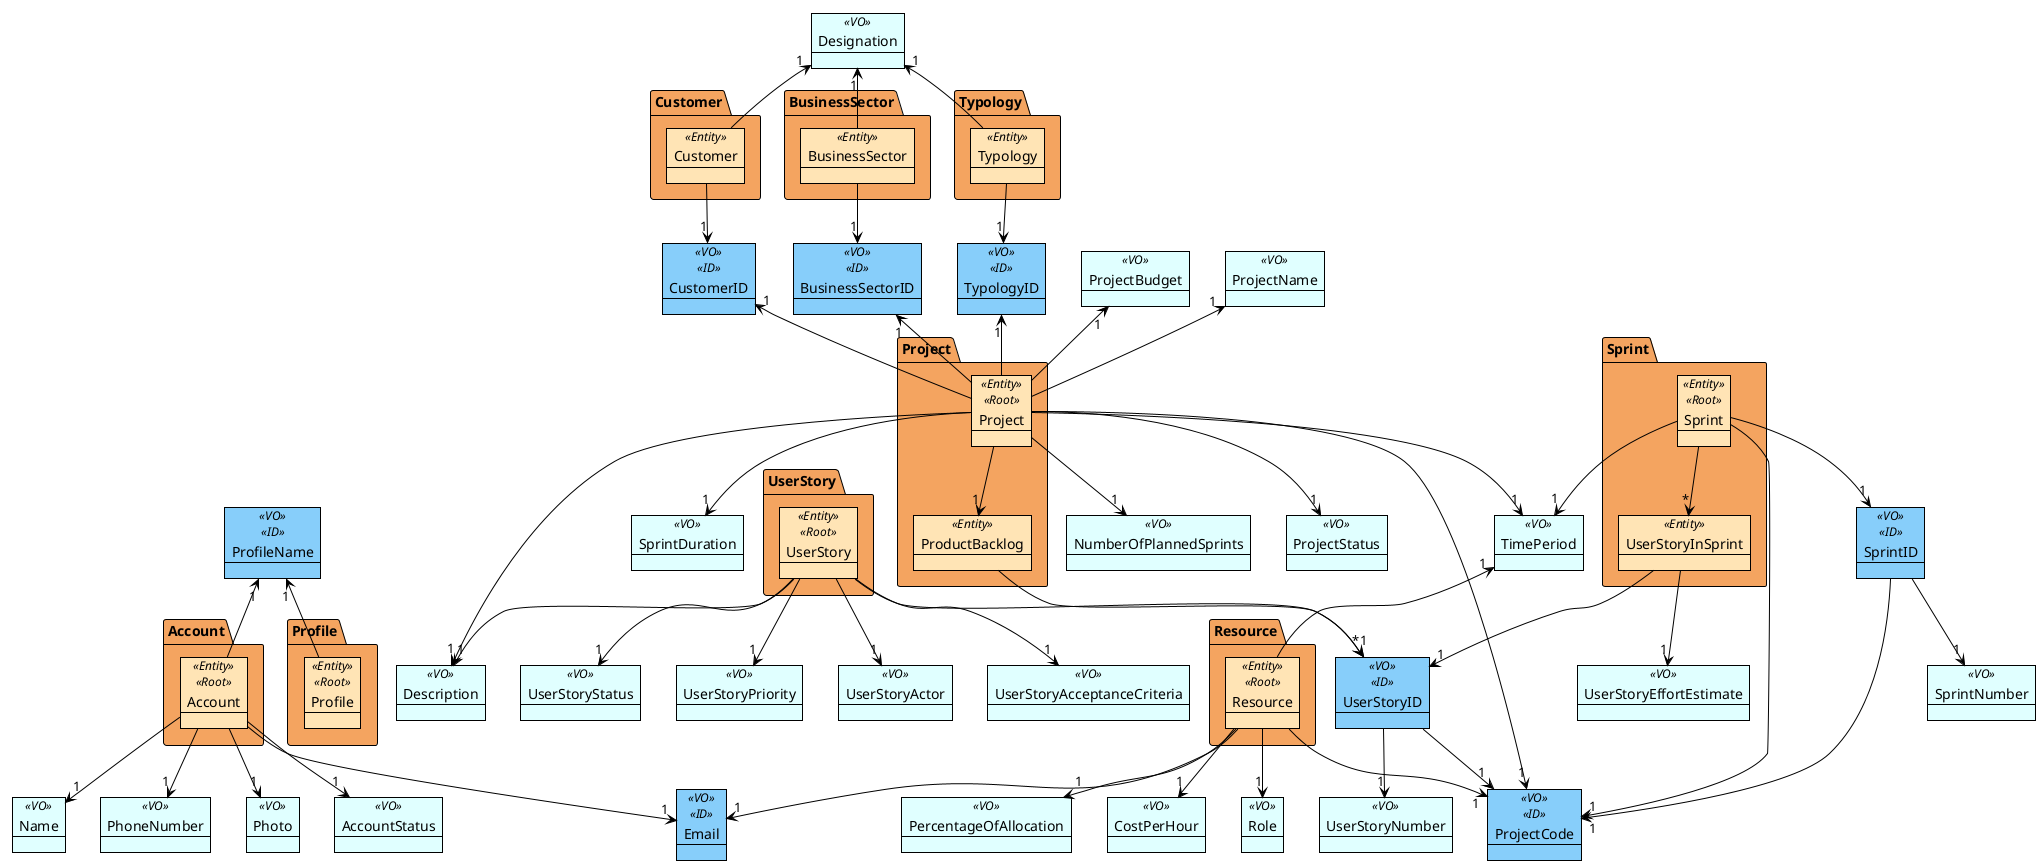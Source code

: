 @startuml
!theme plain
'skinparam linetype ortho

skinparam package {
    backgroundColor SandyBrown
}

skinparam object {
    backgroundColor LightCyan
}

skinparam object<<ID>> {
    backgroundColor LightSkyBlue
}

skinparam object<<Entity>> {
    backgroundColor Moccasin
}

' - Value Objects
' -- plain VOs
Object Name <<VO>>
Object PhoneNumber <<VO>>
Object Photo <<VO>>
Object AccountStatus <<VO>>
Object TimePeriod <<VO>>
Object PercentageOfAllocation <<VO>>
Object CostPerHour <<VO>>
Object Role <<VO>>
Object UserStoryActor <<VO>>
Object Description <<VO>>
Object UserStoryAcceptanceCriteria <<VO>>
Object ProjectName <<VO>>
Object SprintDuration <<VO>>
Object NumberOfPlannedSprints <<VO>>
Object ProjectStatus <<VO>>
Object ProjectBudget <<VO>>
Object SprintNumber <<VO>>
Object UserStoryEffortEstimate <<VO>>
Object UserStoryStatus <<VO>>
Object UserStoryPriority <<VO>>
Object UserStoryNumber <<VO>>
Object Designation <<VO>>

' -- DomainID VOs
Object ProjectCode <<VO>> <<ID>>
Object UserStoryID <<VO>> <<ID>>
Object SprintID <<VO>> <<ID>>
Object Email <<VO>> <<ID>>
Object ProfileName <<VO>> <<ID>>
Object TypologyID <<VO>> <<ID>>
Object BusinessSectorID <<VO>> <<ID>>
Object CustomerID <<VO>> <<ID>>

' - Entities in Aggregates (packages)
package "Project" as Proj {
    Object Project <<Entity>> <<Root>>
    Object ProductBacklog <<Entity>>
}

Project -down-> "1" ProductBacklog
ProductBacklog --> "*" UserStoryID
Project --> "1" ProjectCode
Project -up-> "1" ProjectName
Project --> "1" Description
Project --> "1" TimePeriod
Project --> "1" SprintDuration
Project --> "1" NumberOfPlannedSprints
Project --> "1" ProjectStatus
Project -up-> "1" ProjectBudget

package "Sprint" as Spr {
    Object Sprint <<Entity>> <<Root>>
    Object UserStoryInSprint <<Entity>>
}

SprintID --> "1" ProjectCode
SprintID --> "1" SprintNumber
Sprint --> "*" UserStoryInSprint
Sprint --> "1" ProjectCode
Sprint --> "1" SprintID
Sprint --> "1" TimePeriod

UserStoryInSprint --> "1" UserStoryID
UserStoryInSprint --> "1" UserStoryEffortEstimate

package "UserStory" as US {
    Object UserStory <<Entity>> <<Root>>
}

UserStoryID --> "1" ProjectCode
UserStoryID --> "1" UserStoryNumber
UserStory --> "1" UserStoryID
UserStory --> "1" UserStoryActor
UserStory --> "1" Description
UserStory --> "1" UserStoryAcceptanceCriteria
UserStory --> "1" UserStoryStatus
UserStory --> "1" UserStoryPriority


package "Account" as Acc {
    Object Account <<Entity>> <<Root>>
}

Account --> "1" Name
Account -->  "1" PhoneNumber
Account --> "1" Email
Account --> "1" Photo
Account --> "1" AccountStatus


package "Resource" as Res {
    Object Resource <<Entity>> <<Root>>
}

Resource -up-> "1" TimePeriod
Resource --> "1" PercentageOfAllocation
Resource --> "1" CostPerHour
Resource --> "1" Role
Resource --> "1" ProjectCode
Resource --> "1" Email

package Typology as Typo {
    Object Typology <<Entity>>
    }

Typology -up-> "1" Designation
Typology --> "1" TypologyID
Project -up-> "1" TypologyID

package BusinessSector as Bus {
    Object BusinessSector <<Entity>>
            }

BusinessSector -up-> "1" Designation
BusinessSector --> "1" BusinessSectorID
Project -up-> "1" BusinessSectorID

package Customer as Cost {
    Object Customer <<Entity>>
    }

Customer -up-> "1" Designation
Customer --> "1" CustomerID
Project -up-> "1" CustomerID

package "Profile" as Prof {
    Object Profile <<Entity>> <<Root>>
    }

Profile -up-> "1" ProfileName

Account -up-> "1" ProfileName

@enduml
